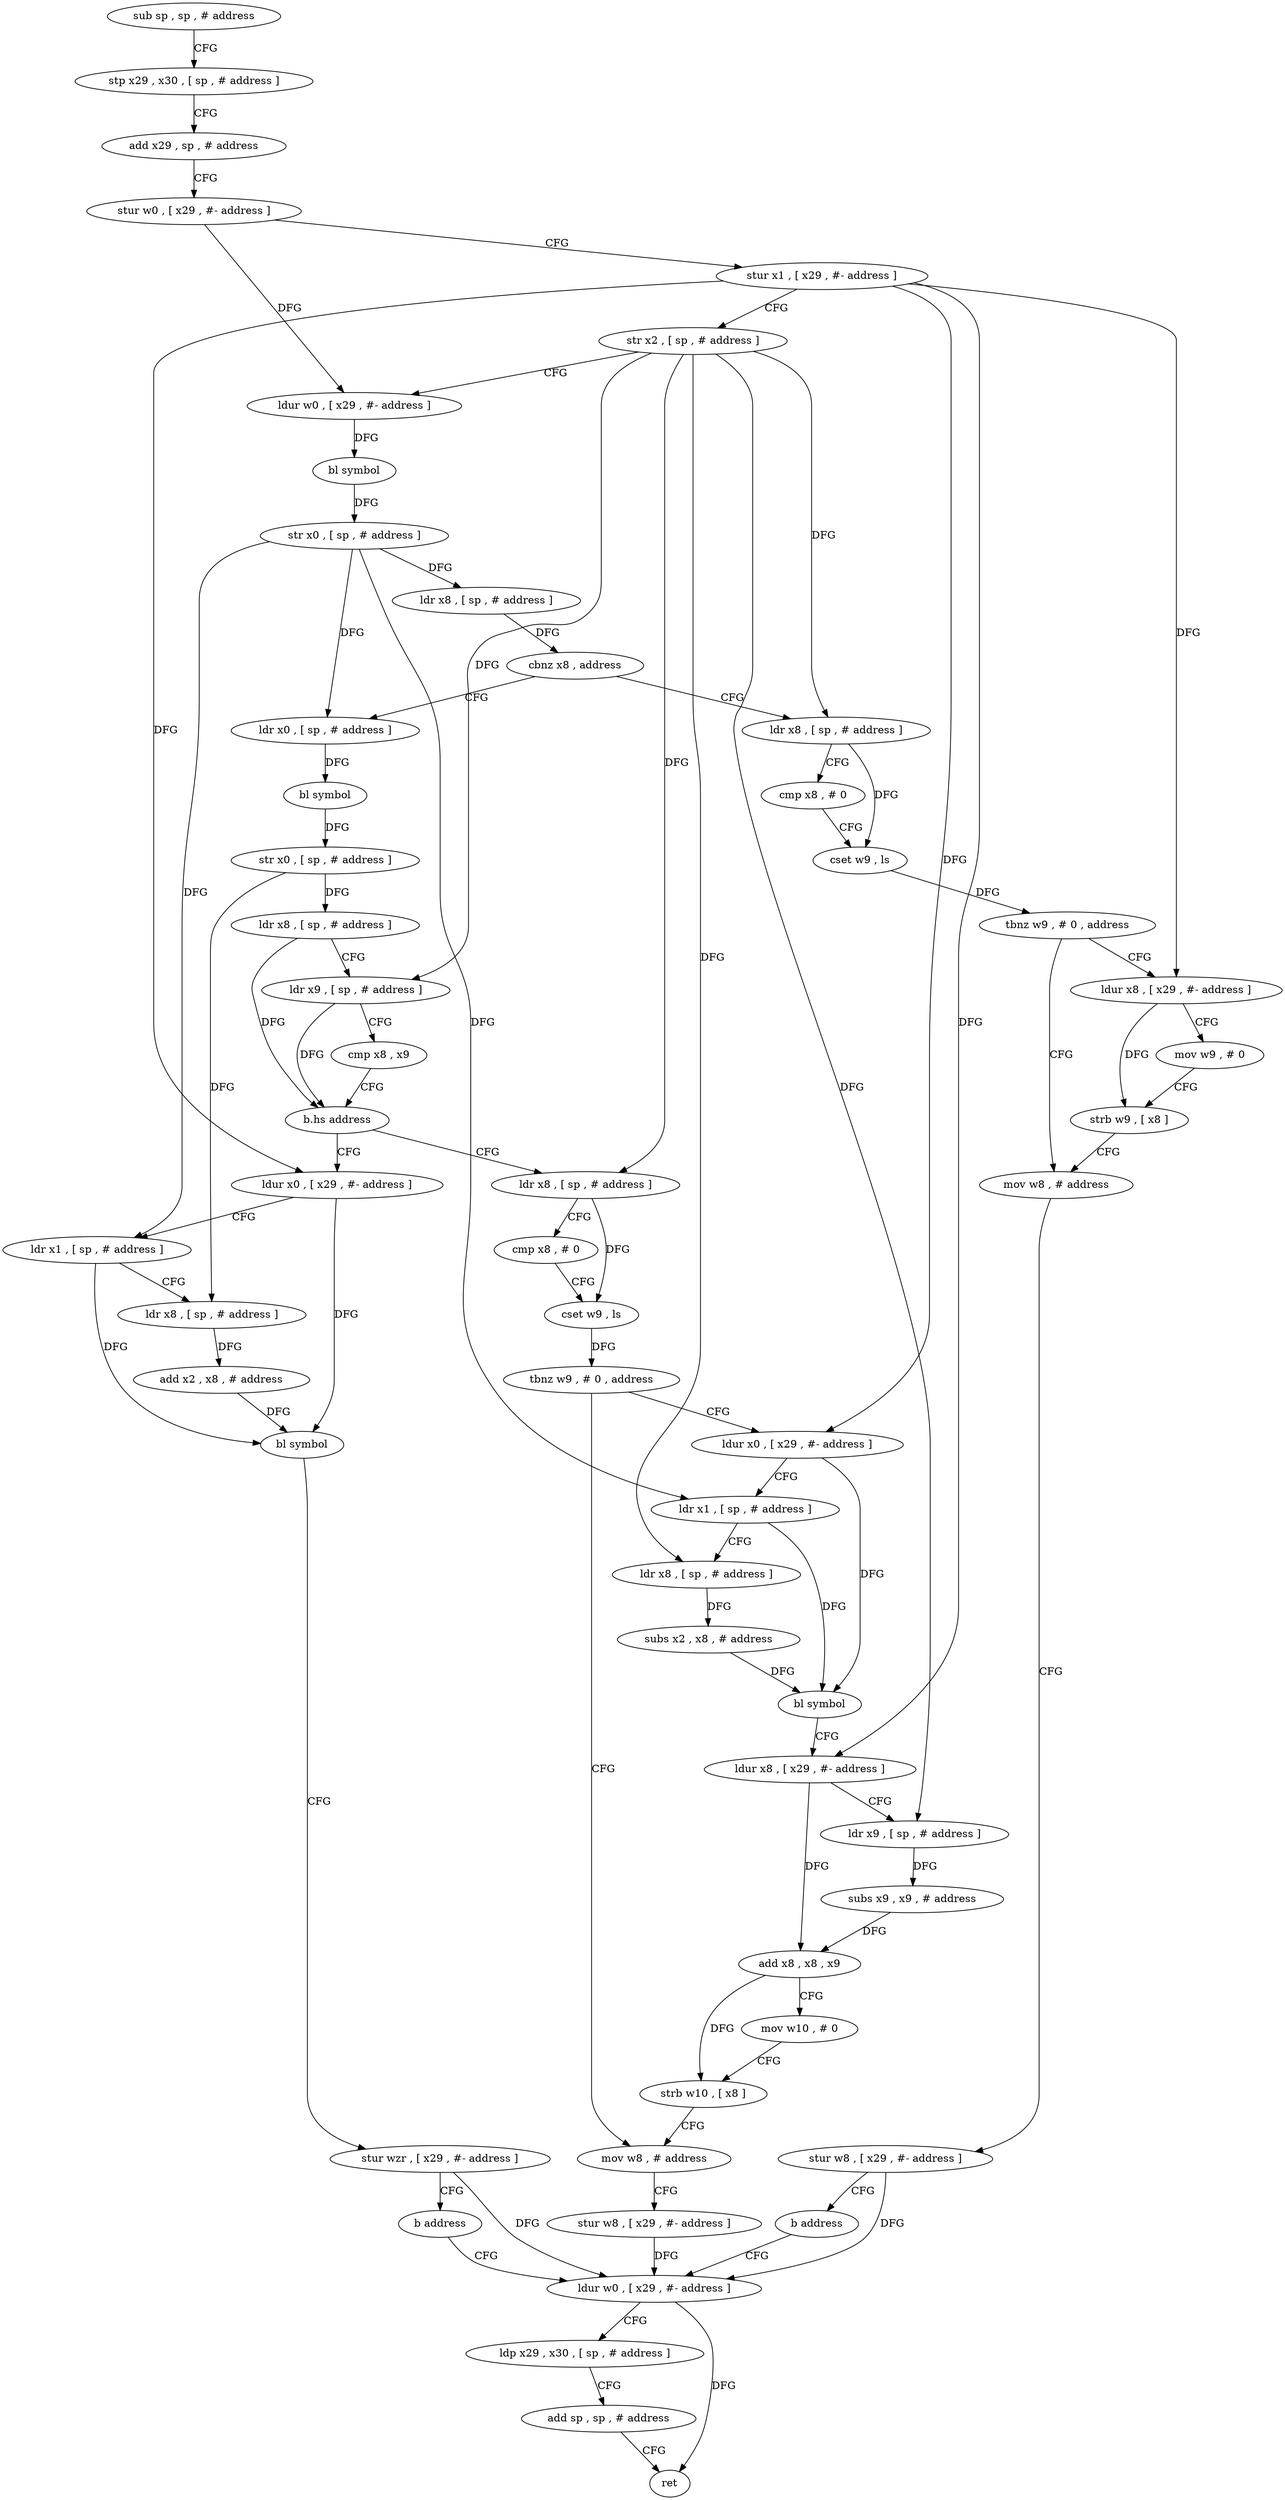 digraph "func" {
"4245296" [label = "sub sp , sp , # address" ]
"4245300" [label = "stp x29 , x30 , [ sp , # address ]" ]
"4245304" [label = "add x29 , sp , # address" ]
"4245308" [label = "stur w0 , [ x29 , #- address ]" ]
"4245312" [label = "stur x1 , [ x29 , #- address ]" ]
"4245316" [label = "str x2 , [ sp , # address ]" ]
"4245320" [label = "ldur w0 , [ x29 , #- address ]" ]
"4245324" [label = "bl symbol" ]
"4245328" [label = "str x0 , [ sp , # address ]" ]
"4245332" [label = "ldr x8 , [ sp , # address ]" ]
"4245336" [label = "cbnz x8 , address" ]
"4245380" [label = "ldr x0 , [ sp , # address ]" ]
"4245340" [label = "ldr x8 , [ sp , # address ]" ]
"4245384" [label = "bl symbol" ]
"4245388" [label = "str x0 , [ sp , # address ]" ]
"4245392" [label = "ldr x8 , [ sp , # address ]" ]
"4245396" [label = "ldr x9 , [ sp , # address ]" ]
"4245400" [label = "cmp x8 , x9" ]
"4245404" [label = "b.hs address" ]
"4245436" [label = "ldr x8 , [ sp , # address ]" ]
"4245408" [label = "ldur x0 , [ x29 , #- address ]" ]
"4245344" [label = "cmp x8 , # 0" ]
"4245348" [label = "cset w9 , ls" ]
"4245352" [label = "tbnz w9 , # 0 , address" ]
"4245368" [label = "mov w8 , # address" ]
"4245356" [label = "ldur x8 , [ x29 , #- address ]" ]
"4245440" [label = "cmp x8 , # 0" ]
"4245444" [label = "cset w9 , ls" ]
"4245448" [label = "tbnz w9 , # 0 , address" ]
"4245496" [label = "mov w8 , # address" ]
"4245452" [label = "ldur x0 , [ x29 , #- address ]" ]
"4245412" [label = "ldr x1 , [ sp , # address ]" ]
"4245416" [label = "ldr x8 , [ sp , # address ]" ]
"4245420" [label = "add x2 , x8 , # address" ]
"4245424" [label = "bl symbol" ]
"4245428" [label = "stur wzr , [ x29 , #- address ]" ]
"4245432" [label = "b address" ]
"4245504" [label = "ldur w0 , [ x29 , #- address ]" ]
"4245372" [label = "stur w8 , [ x29 , #- address ]" ]
"4245376" [label = "b address" ]
"4245360" [label = "mov w9 , # 0" ]
"4245364" [label = "strb w9 , [ x8 ]" ]
"4245500" [label = "stur w8 , [ x29 , #- address ]" ]
"4245456" [label = "ldr x1 , [ sp , # address ]" ]
"4245460" [label = "ldr x8 , [ sp , # address ]" ]
"4245464" [label = "subs x2 , x8 , # address" ]
"4245468" [label = "bl symbol" ]
"4245472" [label = "ldur x8 , [ x29 , #- address ]" ]
"4245476" [label = "ldr x9 , [ sp , # address ]" ]
"4245480" [label = "subs x9 , x9 , # address" ]
"4245484" [label = "add x8 , x8 , x9" ]
"4245488" [label = "mov w10 , # 0" ]
"4245492" [label = "strb w10 , [ x8 ]" ]
"4245508" [label = "ldp x29 , x30 , [ sp , # address ]" ]
"4245512" [label = "add sp , sp , # address" ]
"4245516" [label = "ret" ]
"4245296" -> "4245300" [ label = "CFG" ]
"4245300" -> "4245304" [ label = "CFG" ]
"4245304" -> "4245308" [ label = "CFG" ]
"4245308" -> "4245312" [ label = "CFG" ]
"4245308" -> "4245320" [ label = "DFG" ]
"4245312" -> "4245316" [ label = "CFG" ]
"4245312" -> "4245408" [ label = "DFG" ]
"4245312" -> "4245356" [ label = "DFG" ]
"4245312" -> "4245452" [ label = "DFG" ]
"4245312" -> "4245472" [ label = "DFG" ]
"4245316" -> "4245320" [ label = "CFG" ]
"4245316" -> "4245396" [ label = "DFG" ]
"4245316" -> "4245340" [ label = "DFG" ]
"4245316" -> "4245436" [ label = "DFG" ]
"4245316" -> "4245460" [ label = "DFG" ]
"4245316" -> "4245476" [ label = "DFG" ]
"4245320" -> "4245324" [ label = "DFG" ]
"4245324" -> "4245328" [ label = "DFG" ]
"4245328" -> "4245332" [ label = "DFG" ]
"4245328" -> "4245380" [ label = "DFG" ]
"4245328" -> "4245412" [ label = "DFG" ]
"4245328" -> "4245456" [ label = "DFG" ]
"4245332" -> "4245336" [ label = "DFG" ]
"4245336" -> "4245380" [ label = "CFG" ]
"4245336" -> "4245340" [ label = "CFG" ]
"4245380" -> "4245384" [ label = "DFG" ]
"4245340" -> "4245344" [ label = "CFG" ]
"4245340" -> "4245348" [ label = "DFG" ]
"4245384" -> "4245388" [ label = "DFG" ]
"4245388" -> "4245392" [ label = "DFG" ]
"4245388" -> "4245416" [ label = "DFG" ]
"4245392" -> "4245396" [ label = "CFG" ]
"4245392" -> "4245404" [ label = "DFG" ]
"4245396" -> "4245400" [ label = "CFG" ]
"4245396" -> "4245404" [ label = "DFG" ]
"4245400" -> "4245404" [ label = "CFG" ]
"4245404" -> "4245436" [ label = "CFG" ]
"4245404" -> "4245408" [ label = "CFG" ]
"4245436" -> "4245440" [ label = "CFG" ]
"4245436" -> "4245444" [ label = "DFG" ]
"4245408" -> "4245412" [ label = "CFG" ]
"4245408" -> "4245424" [ label = "DFG" ]
"4245344" -> "4245348" [ label = "CFG" ]
"4245348" -> "4245352" [ label = "DFG" ]
"4245352" -> "4245368" [ label = "CFG" ]
"4245352" -> "4245356" [ label = "CFG" ]
"4245368" -> "4245372" [ label = "CFG" ]
"4245356" -> "4245360" [ label = "CFG" ]
"4245356" -> "4245364" [ label = "DFG" ]
"4245440" -> "4245444" [ label = "CFG" ]
"4245444" -> "4245448" [ label = "DFG" ]
"4245448" -> "4245496" [ label = "CFG" ]
"4245448" -> "4245452" [ label = "CFG" ]
"4245496" -> "4245500" [ label = "CFG" ]
"4245452" -> "4245456" [ label = "CFG" ]
"4245452" -> "4245468" [ label = "DFG" ]
"4245412" -> "4245416" [ label = "CFG" ]
"4245412" -> "4245424" [ label = "DFG" ]
"4245416" -> "4245420" [ label = "DFG" ]
"4245420" -> "4245424" [ label = "DFG" ]
"4245424" -> "4245428" [ label = "CFG" ]
"4245428" -> "4245432" [ label = "CFG" ]
"4245428" -> "4245504" [ label = "DFG" ]
"4245432" -> "4245504" [ label = "CFG" ]
"4245504" -> "4245508" [ label = "CFG" ]
"4245504" -> "4245516" [ label = "DFG" ]
"4245372" -> "4245376" [ label = "CFG" ]
"4245372" -> "4245504" [ label = "DFG" ]
"4245376" -> "4245504" [ label = "CFG" ]
"4245360" -> "4245364" [ label = "CFG" ]
"4245364" -> "4245368" [ label = "CFG" ]
"4245500" -> "4245504" [ label = "DFG" ]
"4245456" -> "4245460" [ label = "CFG" ]
"4245456" -> "4245468" [ label = "DFG" ]
"4245460" -> "4245464" [ label = "DFG" ]
"4245464" -> "4245468" [ label = "DFG" ]
"4245468" -> "4245472" [ label = "CFG" ]
"4245472" -> "4245476" [ label = "CFG" ]
"4245472" -> "4245484" [ label = "DFG" ]
"4245476" -> "4245480" [ label = "DFG" ]
"4245480" -> "4245484" [ label = "DFG" ]
"4245484" -> "4245488" [ label = "CFG" ]
"4245484" -> "4245492" [ label = "DFG" ]
"4245488" -> "4245492" [ label = "CFG" ]
"4245492" -> "4245496" [ label = "CFG" ]
"4245508" -> "4245512" [ label = "CFG" ]
"4245512" -> "4245516" [ label = "CFG" ]
}

